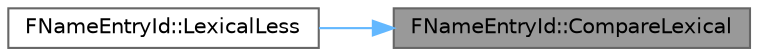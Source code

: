 digraph "FNameEntryId::CompareLexical"
{
 // INTERACTIVE_SVG=YES
 // LATEX_PDF_SIZE
  bgcolor="transparent";
  edge [fontname=Helvetica,fontsize=10,labelfontname=Helvetica,labelfontsize=10];
  node [fontname=Helvetica,fontsize=10,shape=box,height=0.2,width=0.4];
  rankdir="RL";
  Node1 [id="Node000001",label="FNameEntryId::CompareLexical",height=0.2,width=0.4,color="gray40", fillcolor="grey60", style="filled", fontcolor="black",tooltip="Slow alphabetical order that is stable / deterministic over process runs, ignores case."];
  Node1 -> Node2 [id="edge1_Node000001_Node000002",dir="back",color="steelblue1",style="solid",tooltip=" "];
  Node2 [id="Node000002",label="FNameEntryId::LexicalLess",height=0.2,width=0.4,color="grey40", fillcolor="white", style="filled",URL="$d8/dea/structFNameEntryId.html#a084d4ddfdaef74d8f1b20abd1cd1315a",tooltip=" "];
}
